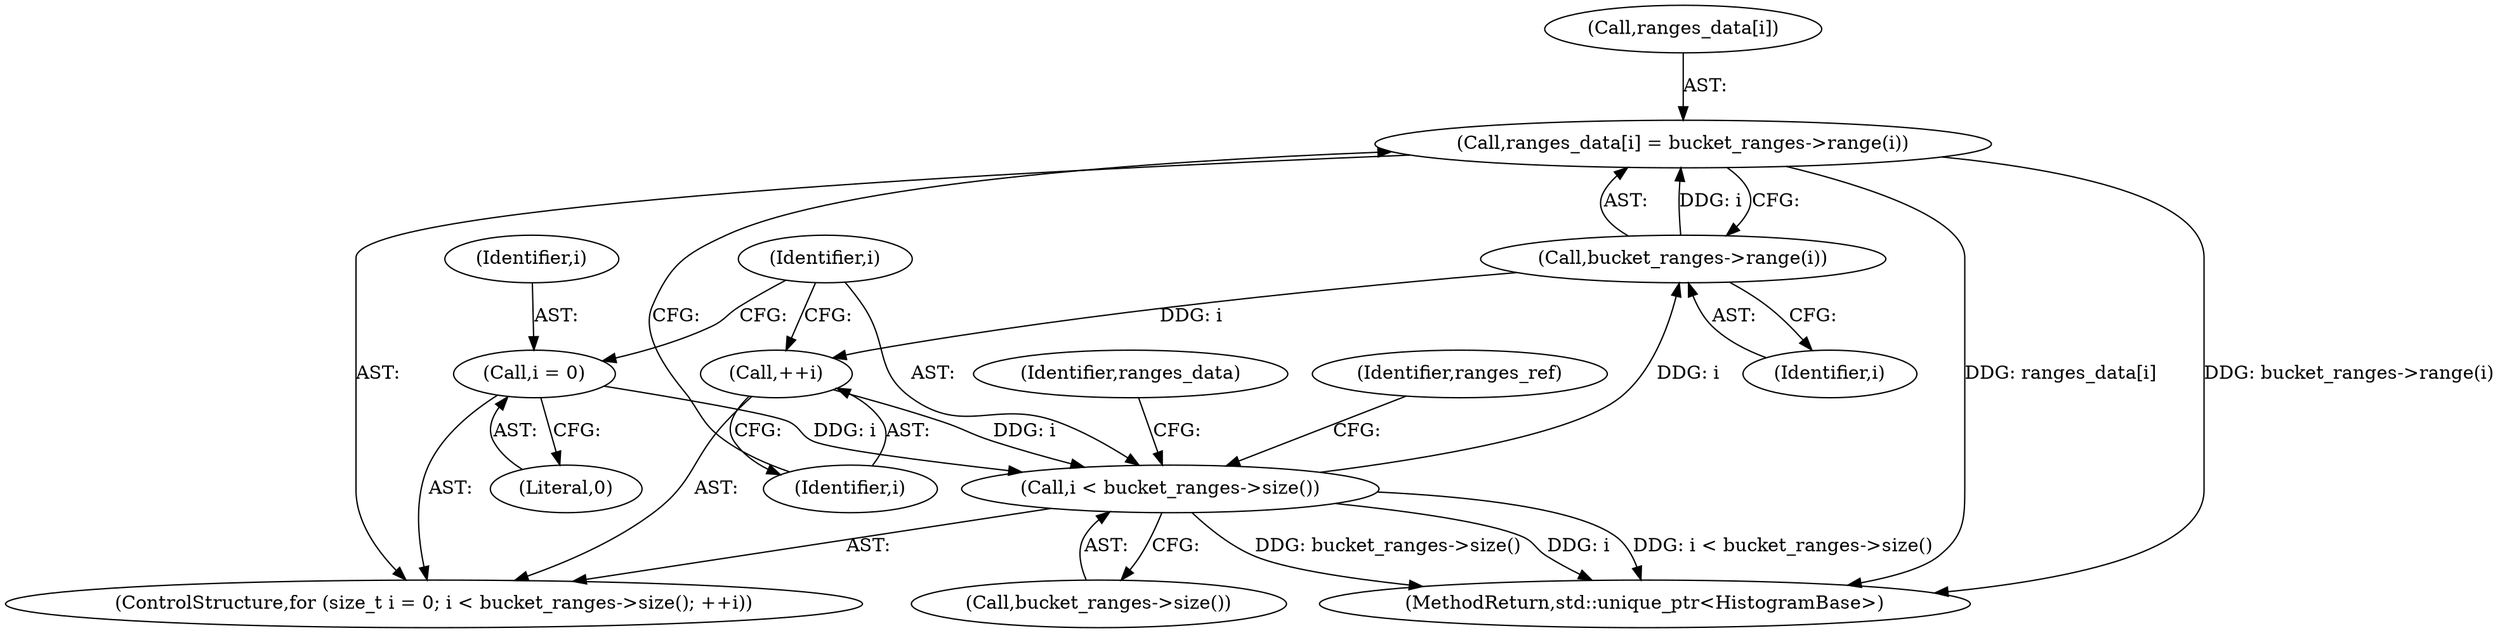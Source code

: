 digraph "0_Chrome_3f38b2253b19f9f9595f79fb92bfb5077e7b1959_0@array" {
"1000234" [label="(Call,ranges_data[i] = bucket_ranges->range(i))"];
"1000238" [label="(Call,bucket_ranges->range(i))"];
"1000229" [label="(Call,i < bucket_ranges->size())"];
"1000226" [label="(Call,i = 0)"];
"1000232" [label="(Call,++i)"];
"1000224" [label="(ControlStructure,for (size_t i = 0; i < bucket_ranges->size(); ++i))"];
"1000238" [label="(Call,bucket_ranges->range(i))"];
"1000343" [label="(MethodReturn,std::unique_ptr<HistogramBase>)"];
"1000229" [label="(Call,i < bucket_ranges->size())"];
"1000236" [label="(Identifier,ranges_data)"];
"1000232" [label="(Call,++i)"];
"1000227" [label="(Identifier,i)"];
"1000241" [label="(Identifier,ranges_ref)"];
"1000233" [label="(Identifier,i)"];
"1000239" [label="(Identifier,i)"];
"1000230" [label="(Identifier,i)"];
"1000226" [label="(Call,i = 0)"];
"1000235" [label="(Call,ranges_data[i])"];
"1000231" [label="(Call,bucket_ranges->size())"];
"1000234" [label="(Call,ranges_data[i] = bucket_ranges->range(i))"];
"1000228" [label="(Literal,0)"];
"1000234" -> "1000224"  [label="AST: "];
"1000234" -> "1000238"  [label="CFG: "];
"1000235" -> "1000234"  [label="AST: "];
"1000238" -> "1000234"  [label="AST: "];
"1000233" -> "1000234"  [label="CFG: "];
"1000234" -> "1000343"  [label="DDG: ranges_data[i]"];
"1000234" -> "1000343"  [label="DDG: bucket_ranges->range(i)"];
"1000238" -> "1000234"  [label="DDG: i"];
"1000238" -> "1000239"  [label="CFG: "];
"1000239" -> "1000238"  [label="AST: "];
"1000238" -> "1000232"  [label="DDG: i"];
"1000229" -> "1000238"  [label="DDG: i"];
"1000229" -> "1000224"  [label="AST: "];
"1000229" -> "1000231"  [label="CFG: "];
"1000230" -> "1000229"  [label="AST: "];
"1000231" -> "1000229"  [label="AST: "];
"1000236" -> "1000229"  [label="CFG: "];
"1000241" -> "1000229"  [label="CFG: "];
"1000229" -> "1000343"  [label="DDG: i < bucket_ranges->size()"];
"1000229" -> "1000343"  [label="DDG: bucket_ranges->size()"];
"1000229" -> "1000343"  [label="DDG: i"];
"1000226" -> "1000229"  [label="DDG: i"];
"1000232" -> "1000229"  [label="DDG: i"];
"1000226" -> "1000224"  [label="AST: "];
"1000226" -> "1000228"  [label="CFG: "];
"1000227" -> "1000226"  [label="AST: "];
"1000228" -> "1000226"  [label="AST: "];
"1000230" -> "1000226"  [label="CFG: "];
"1000232" -> "1000224"  [label="AST: "];
"1000232" -> "1000233"  [label="CFG: "];
"1000233" -> "1000232"  [label="AST: "];
"1000230" -> "1000232"  [label="CFG: "];
}
